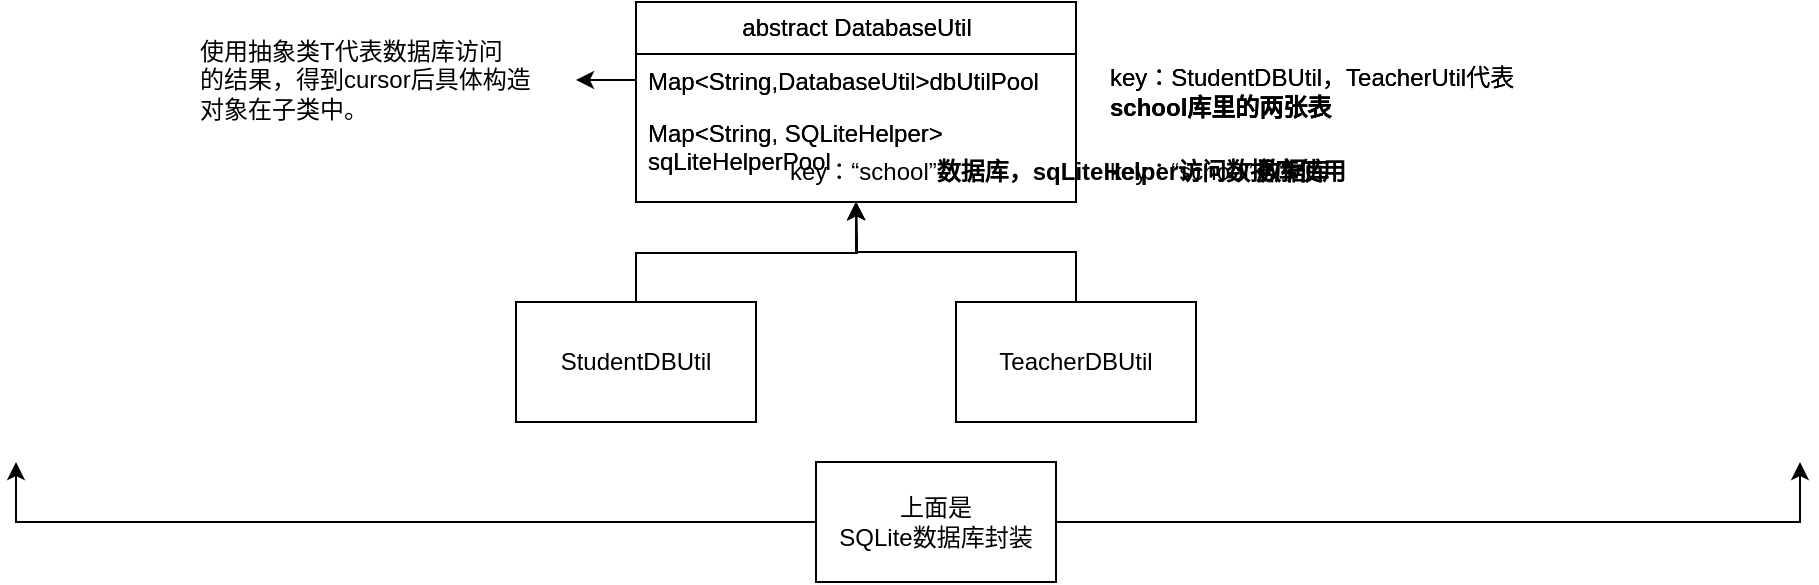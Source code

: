 <mxfile version="24.0.7" type="github">
  <diagram name="第 1 页" id="cVpbqnuZjv5tUL9fKgHS">
    <mxGraphModel dx="1050" dy="530" grid="1" gridSize="10" guides="1" tooltips="1" connect="1" arrows="1" fold="1" page="1" pageScale="1" pageWidth="1100" pageHeight="1700" math="0" shadow="0">
      <root>
        <mxCell id="0" />
        <mxCell id="1" parent="0" />
        <mxCell id="_Ly2tGGcxf1HoNy1rfg0-22" style="edgeStyle=orthogonalEdgeStyle;rounded=0;orthogonalLoop=1;jettySize=auto;html=1;exitX=0.5;exitY=0;exitDx=0;exitDy=0;" parent="1" source="_Ly2tGGcxf1HoNy1rfg0-3" edge="1">
          <mxGeometry relative="1" as="geometry">
            <mxPoint x="490" y="110" as="targetPoint" />
          </mxGeometry>
        </mxCell>
        <mxCell id="_Ly2tGGcxf1HoNy1rfg0-3" value="StudentDBUtil" style="whiteSpace=wrap;html=1;" parent="1" vertex="1">
          <mxGeometry x="320" y="160" width="120" height="60" as="geometry" />
        </mxCell>
        <mxCell id="_Ly2tGGcxf1HoNy1rfg0-4" value="TeacherDBUtil" style="whiteSpace=wrap;html=1;" parent="1" vertex="1">
          <mxGeometry x="540" y="160" width="120" height="60" as="geometry" />
        </mxCell>
        <mxCell id="_Ly2tGGcxf1HoNy1rfg0-17" value="&lt;span style=&quot;text-wrap: wrap;&quot;&gt;abstract&amp;nbsp;&lt;/span&gt;&lt;span style=&quot;text-wrap: wrap; background-color: initial;&quot;&gt;DatabaseUtil&lt;/span&gt;" style="swimlane;fontStyle=0;childLayout=stackLayout;horizontal=1;startSize=26;fillColor=none;horizontalStack=0;resizeParent=1;resizeParentMax=0;resizeLast=0;collapsible=1;marginBottom=0;html=1;" parent="1" vertex="1">
          <mxGeometry x="380" y="10" width="220" height="100" as="geometry" />
        </mxCell>
        <mxCell id="_Ly2tGGcxf1HoNy1rfg0-18" value="Map&amp;lt;String,DatabaseUtil&amp;gt;dbUtilPool" style="text;strokeColor=none;fillColor=none;align=left;verticalAlign=top;spacingLeft=4;spacingRight=4;overflow=hidden;rotatable=0;points=[[0,0.5],[1,0.5]];portConstraint=eastwest;whiteSpace=wrap;html=1;" parent="_Ly2tGGcxf1HoNy1rfg0-17" vertex="1">
          <mxGeometry y="26" width="220" height="26" as="geometry" />
        </mxCell>
        <mxCell id="_Ly2tGGcxf1HoNy1rfg0-19" value="Map&amp;lt;String, SQLiteHelper&amp;gt; sqLiteHelperPool" style="text;strokeColor=none;fillColor=none;align=left;verticalAlign=top;spacingLeft=4;spacingRight=4;overflow=hidden;rotatable=0;points=[[0,0.5],[1,0.5]];portConstraint=eastwest;whiteSpace=wrap;html=1;" parent="_Ly2tGGcxf1HoNy1rfg0-17" vertex="1">
          <mxGeometry y="52" width="220" height="48" as="geometry" />
        </mxCell>
        <mxCell id="_Ly2tGGcxf1HoNy1rfg0-21" style="edgeStyle=orthogonalEdgeStyle;rounded=0;orthogonalLoop=1;jettySize=auto;html=1;exitX=0.5;exitY=0;exitDx=0;exitDy=0;entryX=0.5;entryY=1;entryDx=0;entryDy=0;entryPerimeter=0;" parent="1" source="_Ly2tGGcxf1HoNy1rfg0-4" target="_Ly2tGGcxf1HoNy1rfg0-19" edge="1">
          <mxGeometry relative="1" as="geometry" />
        </mxCell>
        <mxCell id="_Ly2tGGcxf1HoNy1rfg0-23" value="key：StudentDBUtil，TeacherUtil代表&lt;div&gt;&lt;b&gt;school库里的两张表&lt;/b&gt;&lt;/div&gt;" style="text;html=1;align=left;verticalAlign=middle;resizable=0;points=[];autosize=1;strokeColor=none;fillColor=none;" parent="1" vertex="1">
          <mxGeometry x="615" y="35" width="230" height="40" as="geometry" />
        </mxCell>
        <mxCell id="_Ly2tGGcxf1HoNy1rfg0-24" value="key：“school”&lt;b&gt;数据库&lt;/b&gt;" style="text;html=1;align=left;verticalAlign=middle;resizable=0;points=[];autosize=1;strokeColor=none;fillColor=none;" parent="1" vertex="1">
          <mxGeometry x="615" y="80" width="130" height="30" as="geometry" />
        </mxCell>
        <mxCell id="1c0kHlhWkJaU_nETKubm-1" style="edgeStyle=orthogonalEdgeStyle;rounded=0;orthogonalLoop=1;jettySize=auto;html=1;exitX=0.5;exitY=0;exitDx=0;exitDy=0;" edge="1" parent="1" source="1c0kHlhWkJaU_nETKubm-2">
          <mxGeometry relative="1" as="geometry">
            <mxPoint x="490" y="110" as="targetPoint" />
          </mxGeometry>
        </mxCell>
        <mxCell id="1c0kHlhWkJaU_nETKubm-2" value="StudentDBUtil" style="whiteSpace=wrap;html=1;" vertex="1" parent="1">
          <mxGeometry x="320" y="160" width="120" height="60" as="geometry" />
        </mxCell>
        <mxCell id="1c0kHlhWkJaU_nETKubm-3" value="TeacherDBUtil" style="whiteSpace=wrap;html=1;" vertex="1" parent="1">
          <mxGeometry x="540" y="160" width="120" height="60" as="geometry" />
        </mxCell>
        <mxCell id="1c0kHlhWkJaU_nETKubm-4" value="&lt;span style=&quot;text-wrap: wrap;&quot;&gt;abstract&amp;nbsp;&lt;/span&gt;&lt;span style=&quot;text-wrap: wrap; background-color: initial;&quot;&gt;DatabaseUtil&lt;/span&gt;" style="swimlane;fontStyle=0;childLayout=stackLayout;horizontal=1;startSize=26;fillColor=none;horizontalStack=0;resizeParent=1;resizeParentMax=0;resizeLast=0;collapsible=1;marginBottom=0;html=1;" vertex="1" parent="1">
          <mxGeometry x="380" y="10" width="220" height="100" as="geometry" />
        </mxCell>
        <mxCell id="1c0kHlhWkJaU_nETKubm-5" value="Map&amp;lt;String,DatabaseUtil&amp;gt;dbUtilPool" style="text;strokeColor=none;fillColor=none;align=left;verticalAlign=top;spacingLeft=4;spacingRight=4;overflow=hidden;rotatable=0;points=[[0,0.5],[1,0.5]];portConstraint=eastwest;whiteSpace=wrap;html=1;" vertex="1" parent="1c0kHlhWkJaU_nETKubm-4">
          <mxGeometry y="26" width="220" height="26" as="geometry" />
        </mxCell>
        <mxCell id="1c0kHlhWkJaU_nETKubm-6" value="Map&amp;lt;String, SQLiteHelper&amp;gt; sqLiteHelperPool" style="text;strokeColor=none;fillColor=none;align=left;verticalAlign=top;spacingLeft=4;spacingRight=4;overflow=hidden;rotatable=0;points=[[0,0.5],[1,0.5]];portConstraint=eastwest;whiteSpace=wrap;html=1;" vertex="1" parent="1c0kHlhWkJaU_nETKubm-4">
          <mxGeometry y="52" width="220" height="48" as="geometry" />
        </mxCell>
        <mxCell id="1c0kHlhWkJaU_nETKubm-7" style="edgeStyle=orthogonalEdgeStyle;rounded=0;orthogonalLoop=1;jettySize=auto;html=1;exitX=0.5;exitY=0;exitDx=0;exitDy=0;entryX=0.5;entryY=1;entryDx=0;entryDy=0;entryPerimeter=0;" edge="1" parent="1" source="1c0kHlhWkJaU_nETKubm-3" target="1c0kHlhWkJaU_nETKubm-6">
          <mxGeometry relative="1" as="geometry" />
        </mxCell>
        <mxCell id="1c0kHlhWkJaU_nETKubm-8" value="key：StudentDBUtil，TeacherUtil代表&lt;div&gt;&lt;b&gt;school库里的两张表&lt;/b&gt;&lt;/div&gt;" style="text;html=1;align=left;verticalAlign=middle;resizable=0;points=[];autosize=1;strokeColor=none;fillColor=none;" vertex="1" parent="1">
          <mxGeometry x="615" y="35" width="230" height="40" as="geometry" />
        </mxCell>
        <mxCell id="1c0kHlhWkJaU_nETKubm-9" value="key：“school”&lt;b&gt;数据库，sqLiteHelper访问数据库使用&lt;/b&gt;" style="text;html=1;align=left;verticalAlign=middle;resizable=0;points=[];autosize=1;strokeColor=none;fillColor=none;" vertex="1" parent="1">
          <mxGeometry x="455" y="80" width="300" height="30" as="geometry" />
        </mxCell>
        <mxCell id="1c0kHlhWkJaU_nETKubm-11" value="使用抽象类T代表数据库访问&lt;div&gt;的结果，得到cursor后具体构造&lt;/div&gt;&lt;div&gt;对象在子类中。&lt;/div&gt;" style="text;html=1;align=left;verticalAlign=middle;resizable=0;points=[];autosize=1;strokeColor=none;fillColor=none;" vertex="1" parent="1">
          <mxGeometry x="160" y="19" width="190" height="60" as="geometry" />
        </mxCell>
        <mxCell id="1c0kHlhWkJaU_nETKubm-10" style="edgeStyle=orthogonalEdgeStyle;rounded=0;orthogonalLoop=1;jettySize=auto;html=1;exitX=0;exitY=0.5;exitDx=0;exitDy=0;" edge="1" parent="1" source="1c0kHlhWkJaU_nETKubm-5" target="1c0kHlhWkJaU_nETKubm-11">
          <mxGeometry relative="1" as="geometry">
            <mxPoint x="290" y="49" as="targetPoint" />
          </mxGeometry>
        </mxCell>
        <mxCell id="1c0kHlhWkJaU_nETKubm-13" style="edgeStyle=orthogonalEdgeStyle;rounded=0;orthogonalLoop=1;jettySize=auto;html=1;exitX=0;exitY=0.5;exitDx=0;exitDy=0;" edge="1" parent="1" source="1c0kHlhWkJaU_nETKubm-12">
          <mxGeometry relative="1" as="geometry">
            <mxPoint x="70" y="240" as="targetPoint" />
            <Array as="points">
              <mxPoint x="70" y="270" />
            </Array>
          </mxGeometry>
        </mxCell>
        <mxCell id="1c0kHlhWkJaU_nETKubm-14" style="edgeStyle=orthogonalEdgeStyle;rounded=0;orthogonalLoop=1;jettySize=auto;html=1;exitX=1;exitY=0.5;exitDx=0;exitDy=0;" edge="1" parent="1" source="1c0kHlhWkJaU_nETKubm-12">
          <mxGeometry relative="1" as="geometry">
            <mxPoint x="962" y="240" as="targetPoint" />
            <Array as="points">
              <mxPoint x="962" y="270" />
            </Array>
          </mxGeometry>
        </mxCell>
        <mxCell id="1c0kHlhWkJaU_nETKubm-12" value="&lt;div&gt;上面是&lt;/div&gt;SQLite数据库封装" style="whiteSpace=wrap;html=1;" vertex="1" parent="1">
          <mxGeometry x="470" y="240" width="120" height="60" as="geometry" />
        </mxCell>
      </root>
    </mxGraphModel>
  </diagram>
</mxfile>
